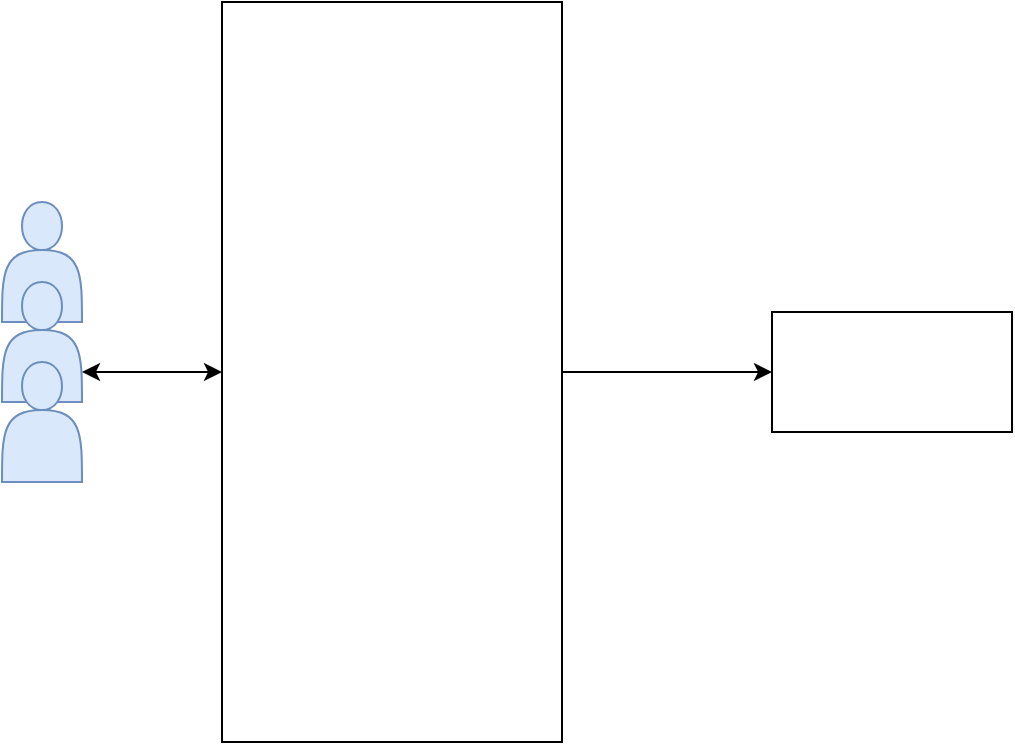 <mxfile version="20.0.1" type="github">
  <diagram id="C5RBs43oDa-KdzZeNtuy" name="Page-1">
    <mxGraphModel dx="1344" dy="820" grid="1" gridSize="10" guides="1" tooltips="1" connect="1" arrows="1" fold="1" page="1" pageScale="1" pageWidth="2000" pageHeight="1000" math="0" shadow="0">
      <root>
        <mxCell id="WIyWlLk6GJQsqaUBKTNV-0" />
        <mxCell id="WIyWlLk6GJQsqaUBKTNV-1" parent="WIyWlLk6GJQsqaUBKTNV-0" />
        <mxCell id="gDLpK6TSpOvwfwhDC33x-8" value="" style="edgeStyle=orthogonalEdgeStyle;rounded=1;orthogonalLoop=1;jettySize=auto;html=1;" edge="1" parent="WIyWlLk6GJQsqaUBKTNV-1" source="gDLpK6TSpOvwfwhDC33x-0" target="gDLpK6TSpOvwfwhDC33x-7">
          <mxGeometry relative="1" as="geometry" />
        </mxCell>
        <object label="" id="gDLpK6TSpOvwfwhDC33x-0">
          <mxCell style="rounded=0;whiteSpace=wrap;html=1;" vertex="1" parent="WIyWlLk6GJQsqaUBKTNV-1">
            <mxGeometry x="150" y="230" width="170" height="370" as="geometry" />
          </mxCell>
        </object>
        <mxCell id="gDLpK6TSpOvwfwhDC33x-2" value="" style="shape=actor;whiteSpace=wrap;html=1;fillColor=#dae8fc;strokeColor=#6c8ebf;" vertex="1" parent="WIyWlLk6GJQsqaUBKTNV-1">
          <mxGeometry x="40" y="330" width="40" height="60" as="geometry" />
        </mxCell>
        <mxCell id="gDLpK6TSpOvwfwhDC33x-3" value="" style="shape=actor;whiteSpace=wrap;html=1;fillColor=#dae8fc;strokeColor=#6c8ebf;" vertex="1" parent="WIyWlLk6GJQsqaUBKTNV-1">
          <mxGeometry x="40" y="370" width="40" height="60" as="geometry" />
        </mxCell>
        <mxCell id="gDLpK6TSpOvwfwhDC33x-4" value="" style="shape=actor;whiteSpace=wrap;html=1;fillColor=#dae8fc;strokeColor=#6c8ebf;" vertex="1" parent="WIyWlLk6GJQsqaUBKTNV-1">
          <mxGeometry x="40" y="410" width="40" height="60" as="geometry" />
        </mxCell>
        <mxCell id="gDLpK6TSpOvwfwhDC33x-6" value="" style="endArrow=classic;startArrow=classic;html=1;rounded=0;exitX=1;exitY=0.75;exitDx=0;exitDy=0;" edge="1" parent="WIyWlLk6GJQsqaUBKTNV-1" source="gDLpK6TSpOvwfwhDC33x-3" target="gDLpK6TSpOvwfwhDC33x-0">
          <mxGeometry width="50" height="50" relative="1" as="geometry">
            <mxPoint x="370" y="500" as="sourcePoint" />
            <mxPoint x="420" y="450" as="targetPoint" />
          </mxGeometry>
        </mxCell>
        <mxCell id="gDLpK6TSpOvwfwhDC33x-7" value="" style="whiteSpace=wrap;html=1;rounded=0;" vertex="1" parent="WIyWlLk6GJQsqaUBKTNV-1">
          <mxGeometry x="425" y="385" width="120" height="60" as="geometry" />
        </mxCell>
      </root>
    </mxGraphModel>
  </diagram>
</mxfile>
